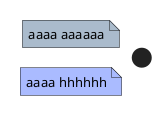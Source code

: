 {
  "sha1": "ecdmjsh3tfo45vhofdpsxw88f2qk5yw",
  "insertion": {
    "when": "2024-06-01T09:03:04.228Z",
    "url": "https://forum.plantuml.net/10044/activity-beta-background-color-ignored-case-more-than-note",
    "user": "plantuml@gmail.com"
  }
}
@startuml
start

note left #aabbcc
aaaa aaaaaa
endnote

note left #aabbff
aaaa hhhhhh
endnote
@enduml
